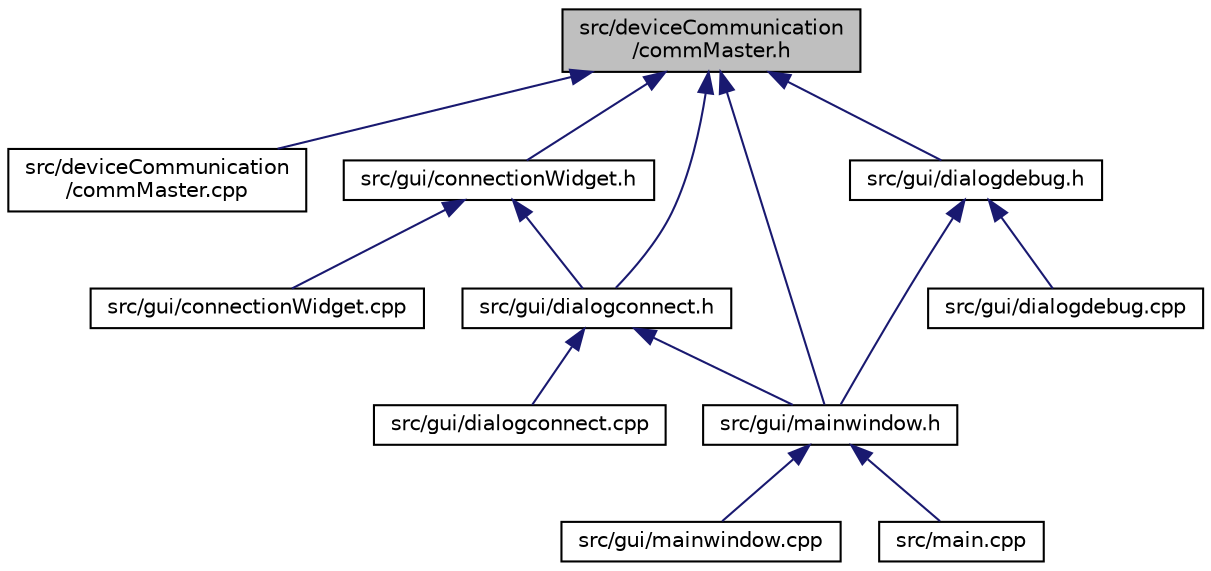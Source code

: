 digraph "src/deviceCommunication/commMaster.h"
{
 // LATEX_PDF_SIZE
  edge [fontname="Helvetica",fontsize="10",labelfontname="Helvetica",labelfontsize="10"];
  node [fontname="Helvetica",fontsize="10",shape=record];
  Node1 [label="src/deviceCommunication\l/commMaster.h",height=0.2,width=0.4,color="black", fillcolor="grey75", style="filled", fontcolor="black",tooltip="This file contains the class to control all connected devices."];
  Node1 -> Node2 [dir="back",color="midnightblue",fontsize="10",style="solid",fontname="Helvetica"];
  Node2 [label="src/deviceCommunication\l/commMaster.cpp",height=0.2,width=0.4,color="black", fillcolor="white", style="filled",URL="$comm_master_8cpp.html",tooltip=" "];
  Node1 -> Node3 [dir="back",color="midnightblue",fontsize="10",style="solid",fontname="Helvetica"];
  Node3 [label="src/gui/connectionWidget.h",height=0.2,width=0.4,color="black", fillcolor="white", style="filled",URL="$connection_widget_8h.html",tooltip="Widget to display the informations about one connection."];
  Node3 -> Node4 [dir="back",color="midnightblue",fontsize="10",style="solid",fontname="Helvetica"];
  Node4 [label="src/gui/connectionWidget.cpp",height=0.2,width=0.4,color="black", fillcolor="white", style="filled",URL="$connection_widget_8cpp.html",tooltip=" "];
  Node3 -> Node5 [dir="back",color="midnightblue",fontsize="10",style="solid",fontname="Helvetica"];
  Node5 [label="src/gui/dialogconnect.h",height=0.2,width=0.4,color="black", fillcolor="white", style="filled",URL="$dialogconnect_8h.html",tooltip="DialogConnect class declaration."];
  Node5 -> Node6 [dir="back",color="midnightblue",fontsize="10",style="solid",fontname="Helvetica"];
  Node6 [label="src/gui/dialogconnect.cpp",height=0.2,width=0.4,color="black", fillcolor="white", style="filled",URL="$dialogconnect_8cpp.html",tooltip=" "];
  Node5 -> Node7 [dir="back",color="midnightblue",fontsize="10",style="solid",fontname="Helvetica"];
  Node7 [label="src/gui/mainwindow.h",height=0.2,width=0.4,color="black", fillcolor="white", style="filled",URL="$mainwindow_8h.html",tooltip="Mainwindow for the project linescaleGUI."];
  Node7 -> Node8 [dir="back",color="midnightblue",fontsize="10",style="solid",fontname="Helvetica"];
  Node8 [label="src/gui/mainwindow.cpp",height=0.2,width=0.4,color="black", fillcolor="white", style="filled",URL="$mainwindow_8cpp.html",tooltip=" "];
  Node7 -> Node9 [dir="back",color="midnightblue",fontsize="10",style="solid",fontname="Helvetica"];
  Node9 [label="src/main.cpp",height=0.2,width=0.4,color="black", fillcolor="white", style="filled",URL="$main_8cpp.html",tooltip="Main file of project linescaleGUI."];
  Node1 -> Node5 [dir="back",color="midnightblue",fontsize="10",style="solid",fontname="Helvetica"];
  Node1 -> Node10 [dir="back",color="midnightblue",fontsize="10",style="solid",fontname="Helvetica"];
  Node10 [label="src/gui/dialogdebug.h",height=0.2,width=0.4,color="black", fillcolor="white", style="filled",URL="$dialogdebug_8h.html",tooltip="Dialog to show all available commands."];
  Node10 -> Node11 [dir="back",color="midnightblue",fontsize="10",style="solid",fontname="Helvetica"];
  Node11 [label="src/gui/dialogdebug.cpp",height=0.2,width=0.4,color="black", fillcolor="white", style="filled",URL="$dialogdebug_8cpp.html",tooltip=" "];
  Node10 -> Node7 [dir="back",color="midnightblue",fontsize="10",style="solid",fontname="Helvetica"];
  Node1 -> Node7 [dir="back",color="midnightblue",fontsize="10",style="solid",fontname="Helvetica"];
}
